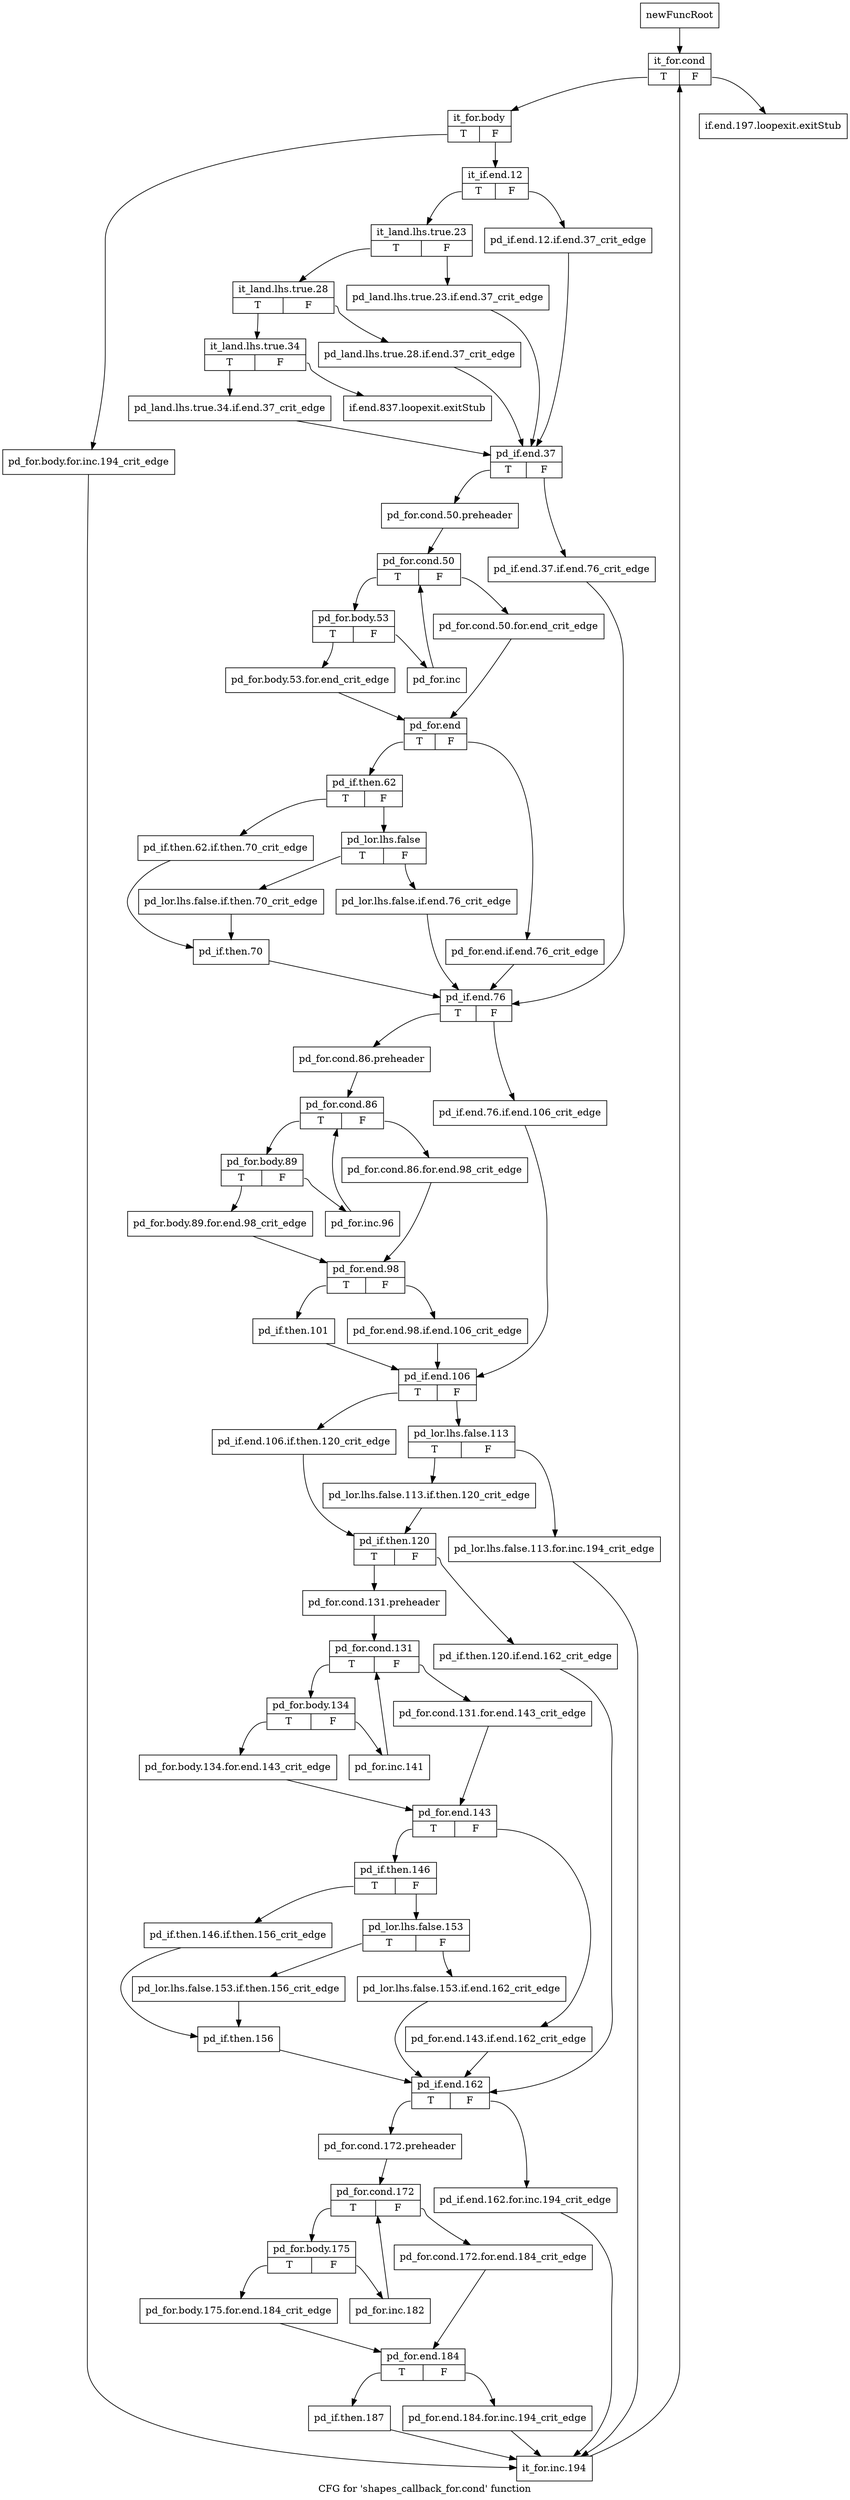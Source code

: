digraph "CFG for 'shapes_callback_for.cond' function" {
	label="CFG for 'shapes_callback_for.cond' function";

	Node0x456cbd0 [shape=record,label="{newFuncRoot}"];
	Node0x456cbd0 -> Node0x456ccc0;
	Node0x456cc20 [shape=record,label="{if.end.197.loopexit.exitStub}"];
	Node0x456cc70 [shape=record,label="{if.end.837.loopexit.exitStub}"];
	Node0x456ccc0 [shape=record,label="{it_for.cond|{<s0>T|<s1>F}}"];
	Node0x456ccc0:s0 -> Node0x456cd10;
	Node0x456ccc0:s1 -> Node0x456cc20;
	Node0x456cd10 [shape=record,label="{it_for.body|{<s0>T|<s1>F}}"];
	Node0x456cd10:s0 -> Node0x456e250;
	Node0x456cd10:s1 -> Node0x456cd60;
	Node0x456cd60 [shape=record,label="{it_if.end.12|{<s0>T|<s1>F}}"];
	Node0x456cd60:s0 -> Node0x456ce00;
	Node0x456cd60:s1 -> Node0x456cdb0;
	Node0x456cdb0 [shape=record,label="{pd_if.end.12.if.end.37_crit_edge}"];
	Node0x456cdb0 -> Node0x456cfe0;
	Node0x456ce00 [shape=record,label="{it_land.lhs.true.23|{<s0>T|<s1>F}}"];
	Node0x456ce00:s0 -> Node0x456cea0;
	Node0x456ce00:s1 -> Node0x456ce50;
	Node0x456ce50 [shape=record,label="{pd_land.lhs.true.23.if.end.37_crit_edge}"];
	Node0x456ce50 -> Node0x456cfe0;
	Node0x456cea0 [shape=record,label="{it_land.lhs.true.28|{<s0>T|<s1>F}}"];
	Node0x456cea0:s0 -> Node0x456cf40;
	Node0x456cea0:s1 -> Node0x456cef0;
	Node0x456cef0 [shape=record,label="{pd_land.lhs.true.28.if.end.37_crit_edge}"];
	Node0x456cef0 -> Node0x456cfe0;
	Node0x456cf40 [shape=record,label="{it_land.lhs.true.34|{<s0>T|<s1>F}}"];
	Node0x456cf40:s0 -> Node0x456cf90;
	Node0x456cf40:s1 -> Node0x456cc70;
	Node0x456cf90 [shape=record,label="{pd_land.lhs.true.34.if.end.37_crit_edge}"];
	Node0x456cf90 -> Node0x456cfe0;
	Node0x456cfe0 [shape=record,label="{pd_if.end.37|{<s0>T|<s1>F}}"];
	Node0x456cfe0:s0 -> Node0x456d080;
	Node0x456cfe0:s1 -> Node0x456d030;
	Node0x456d030 [shape=record,label="{pd_if.end.37.if.end.76_crit_edge}"];
	Node0x456d030 -> Node0x456d4e0;
	Node0x456d080 [shape=record,label="{pd_for.cond.50.preheader}"];
	Node0x456d080 -> Node0x456d0d0;
	Node0x456d0d0 [shape=record,label="{pd_for.cond.50|{<s0>T|<s1>F}}"];
	Node0x456d0d0:s0 -> Node0x456d170;
	Node0x456d0d0:s1 -> Node0x456d120;
	Node0x456d120 [shape=record,label="{pd_for.cond.50.for.end_crit_edge}"];
	Node0x456d120 -> Node0x456d260;
	Node0x456d170 [shape=record,label="{pd_for.body.53|{<s0>T|<s1>F}}"];
	Node0x456d170:s0 -> Node0x456d210;
	Node0x456d170:s1 -> Node0x456d1c0;
	Node0x456d1c0 [shape=record,label="{pd_for.inc}"];
	Node0x456d1c0 -> Node0x456d0d0;
	Node0x456d210 [shape=record,label="{pd_for.body.53.for.end_crit_edge}"];
	Node0x456d210 -> Node0x456d260;
	Node0x456d260 [shape=record,label="{pd_for.end|{<s0>T|<s1>F}}"];
	Node0x456d260:s0 -> Node0x456d300;
	Node0x456d260:s1 -> Node0x456d2b0;
	Node0x456d2b0 [shape=record,label="{pd_for.end.if.end.76_crit_edge}"];
	Node0x456d2b0 -> Node0x456d4e0;
	Node0x456d300 [shape=record,label="{pd_if.then.62|{<s0>T|<s1>F}}"];
	Node0x456d300:s0 -> Node0x456d440;
	Node0x456d300:s1 -> Node0x456d350;
	Node0x456d350 [shape=record,label="{pd_lor.lhs.false|{<s0>T|<s1>F}}"];
	Node0x456d350:s0 -> Node0x456d3f0;
	Node0x456d350:s1 -> Node0x456d3a0;
	Node0x456d3a0 [shape=record,label="{pd_lor.lhs.false.if.end.76_crit_edge}"];
	Node0x456d3a0 -> Node0x456d4e0;
	Node0x456d3f0 [shape=record,label="{pd_lor.lhs.false.if.then.70_crit_edge}"];
	Node0x456d3f0 -> Node0x456d490;
	Node0x456d440 [shape=record,label="{pd_if.then.62.if.then.70_crit_edge}"];
	Node0x456d440 -> Node0x456d490;
	Node0x456d490 [shape=record,label="{pd_if.then.70}"];
	Node0x456d490 -> Node0x456d4e0;
	Node0x456d4e0 [shape=record,label="{pd_if.end.76|{<s0>T|<s1>F}}"];
	Node0x456d4e0:s0 -> Node0x456d580;
	Node0x456d4e0:s1 -> Node0x456d530;
	Node0x456d530 [shape=record,label="{pd_if.end.76.if.end.106_crit_edge}"];
	Node0x456d530 -> Node0x456d850;
	Node0x456d580 [shape=record,label="{pd_for.cond.86.preheader}"];
	Node0x456d580 -> Node0x456d5d0;
	Node0x456d5d0 [shape=record,label="{pd_for.cond.86|{<s0>T|<s1>F}}"];
	Node0x456d5d0:s0 -> Node0x456d670;
	Node0x456d5d0:s1 -> Node0x456d620;
	Node0x456d620 [shape=record,label="{pd_for.cond.86.for.end.98_crit_edge}"];
	Node0x456d620 -> Node0x456d760;
	Node0x456d670 [shape=record,label="{pd_for.body.89|{<s0>T|<s1>F}}"];
	Node0x456d670:s0 -> Node0x456d710;
	Node0x456d670:s1 -> Node0x456d6c0;
	Node0x456d6c0 [shape=record,label="{pd_for.inc.96}"];
	Node0x456d6c0 -> Node0x456d5d0;
	Node0x456d710 [shape=record,label="{pd_for.body.89.for.end.98_crit_edge}"];
	Node0x456d710 -> Node0x456d760;
	Node0x456d760 [shape=record,label="{pd_for.end.98|{<s0>T|<s1>F}}"];
	Node0x456d760:s0 -> Node0x456d800;
	Node0x456d760:s1 -> Node0x456d7b0;
	Node0x456d7b0 [shape=record,label="{pd_for.end.98.if.end.106_crit_edge}"];
	Node0x456d7b0 -> Node0x456d850;
	Node0x456d800 [shape=record,label="{pd_if.then.101}"];
	Node0x456d800 -> Node0x456d850;
	Node0x456d850 [shape=record,label="{pd_if.end.106|{<s0>T|<s1>F}}"];
	Node0x456d850:s0 -> Node0x456d990;
	Node0x456d850:s1 -> Node0x456d8a0;
	Node0x456d8a0 [shape=record,label="{pd_lor.lhs.false.113|{<s0>T|<s1>F}}"];
	Node0x456d8a0:s0 -> Node0x456d940;
	Node0x456d8a0:s1 -> Node0x456d8f0;
	Node0x456d8f0 [shape=record,label="{pd_lor.lhs.false.113.for.inc.194_crit_edge}"];
	Node0x456d8f0 -> Node0x456e2a0;
	Node0x456d940 [shape=record,label="{pd_lor.lhs.false.113.if.then.120_crit_edge}"];
	Node0x456d940 -> Node0x456d9e0;
	Node0x456d990 [shape=record,label="{pd_if.end.106.if.then.120_crit_edge}"];
	Node0x456d990 -> Node0x456d9e0;
	Node0x456d9e0 [shape=record,label="{pd_if.then.120|{<s0>T|<s1>F}}"];
	Node0x456d9e0:s0 -> Node0x456da80;
	Node0x456d9e0:s1 -> Node0x456da30;
	Node0x456da30 [shape=record,label="{pd_if.then.120.if.end.162_crit_edge}"];
	Node0x456da30 -> Node0x456dee0;
	Node0x456da80 [shape=record,label="{pd_for.cond.131.preheader}"];
	Node0x456da80 -> Node0x456dad0;
	Node0x456dad0 [shape=record,label="{pd_for.cond.131|{<s0>T|<s1>F}}"];
	Node0x456dad0:s0 -> Node0x456db70;
	Node0x456dad0:s1 -> Node0x456db20;
	Node0x456db20 [shape=record,label="{pd_for.cond.131.for.end.143_crit_edge}"];
	Node0x456db20 -> Node0x456dc60;
	Node0x456db70 [shape=record,label="{pd_for.body.134|{<s0>T|<s1>F}}"];
	Node0x456db70:s0 -> Node0x456dc10;
	Node0x456db70:s1 -> Node0x456dbc0;
	Node0x456dbc0 [shape=record,label="{pd_for.inc.141}"];
	Node0x456dbc0 -> Node0x456dad0;
	Node0x456dc10 [shape=record,label="{pd_for.body.134.for.end.143_crit_edge}"];
	Node0x456dc10 -> Node0x456dc60;
	Node0x456dc60 [shape=record,label="{pd_for.end.143|{<s0>T|<s1>F}}"];
	Node0x456dc60:s0 -> Node0x456dd00;
	Node0x456dc60:s1 -> Node0x456dcb0;
	Node0x456dcb0 [shape=record,label="{pd_for.end.143.if.end.162_crit_edge}"];
	Node0x456dcb0 -> Node0x456dee0;
	Node0x456dd00 [shape=record,label="{pd_if.then.146|{<s0>T|<s1>F}}"];
	Node0x456dd00:s0 -> Node0x456de40;
	Node0x456dd00:s1 -> Node0x456dd50;
	Node0x456dd50 [shape=record,label="{pd_lor.lhs.false.153|{<s0>T|<s1>F}}"];
	Node0x456dd50:s0 -> Node0x456ddf0;
	Node0x456dd50:s1 -> Node0x456dda0;
	Node0x456dda0 [shape=record,label="{pd_lor.lhs.false.153.if.end.162_crit_edge}"];
	Node0x456dda0 -> Node0x456dee0;
	Node0x456ddf0 [shape=record,label="{pd_lor.lhs.false.153.if.then.156_crit_edge}"];
	Node0x456ddf0 -> Node0x456de90;
	Node0x456de40 [shape=record,label="{pd_if.then.146.if.then.156_crit_edge}"];
	Node0x456de40 -> Node0x456de90;
	Node0x456de90 [shape=record,label="{pd_if.then.156}"];
	Node0x456de90 -> Node0x456dee0;
	Node0x456dee0 [shape=record,label="{pd_if.end.162|{<s0>T|<s1>F}}"];
	Node0x456dee0:s0 -> Node0x456df80;
	Node0x456dee0:s1 -> Node0x456df30;
	Node0x456df30 [shape=record,label="{pd_if.end.162.for.inc.194_crit_edge}"];
	Node0x456df30 -> Node0x456e2a0;
	Node0x456df80 [shape=record,label="{pd_for.cond.172.preheader}"];
	Node0x456df80 -> Node0x456dfd0;
	Node0x456dfd0 [shape=record,label="{pd_for.cond.172|{<s0>T|<s1>F}}"];
	Node0x456dfd0:s0 -> Node0x456e070;
	Node0x456dfd0:s1 -> Node0x456e020;
	Node0x456e020 [shape=record,label="{pd_for.cond.172.for.end.184_crit_edge}"];
	Node0x456e020 -> Node0x456e160;
	Node0x456e070 [shape=record,label="{pd_for.body.175|{<s0>T|<s1>F}}"];
	Node0x456e070:s0 -> Node0x456e110;
	Node0x456e070:s1 -> Node0x456e0c0;
	Node0x456e0c0 [shape=record,label="{pd_for.inc.182}"];
	Node0x456e0c0 -> Node0x456dfd0;
	Node0x456e110 [shape=record,label="{pd_for.body.175.for.end.184_crit_edge}"];
	Node0x456e110 -> Node0x456e160;
	Node0x456e160 [shape=record,label="{pd_for.end.184|{<s0>T|<s1>F}}"];
	Node0x456e160:s0 -> Node0x456e200;
	Node0x456e160:s1 -> Node0x456e1b0;
	Node0x456e1b0 [shape=record,label="{pd_for.end.184.for.inc.194_crit_edge}"];
	Node0x456e1b0 -> Node0x456e2a0;
	Node0x456e200 [shape=record,label="{pd_if.then.187}"];
	Node0x456e200 -> Node0x456e2a0;
	Node0x456e250 [shape=record,label="{pd_for.body.for.inc.194_crit_edge}"];
	Node0x456e250 -> Node0x456e2a0;
	Node0x456e2a0 [shape=record,label="{it_for.inc.194}"];
	Node0x456e2a0 -> Node0x456ccc0;
}
